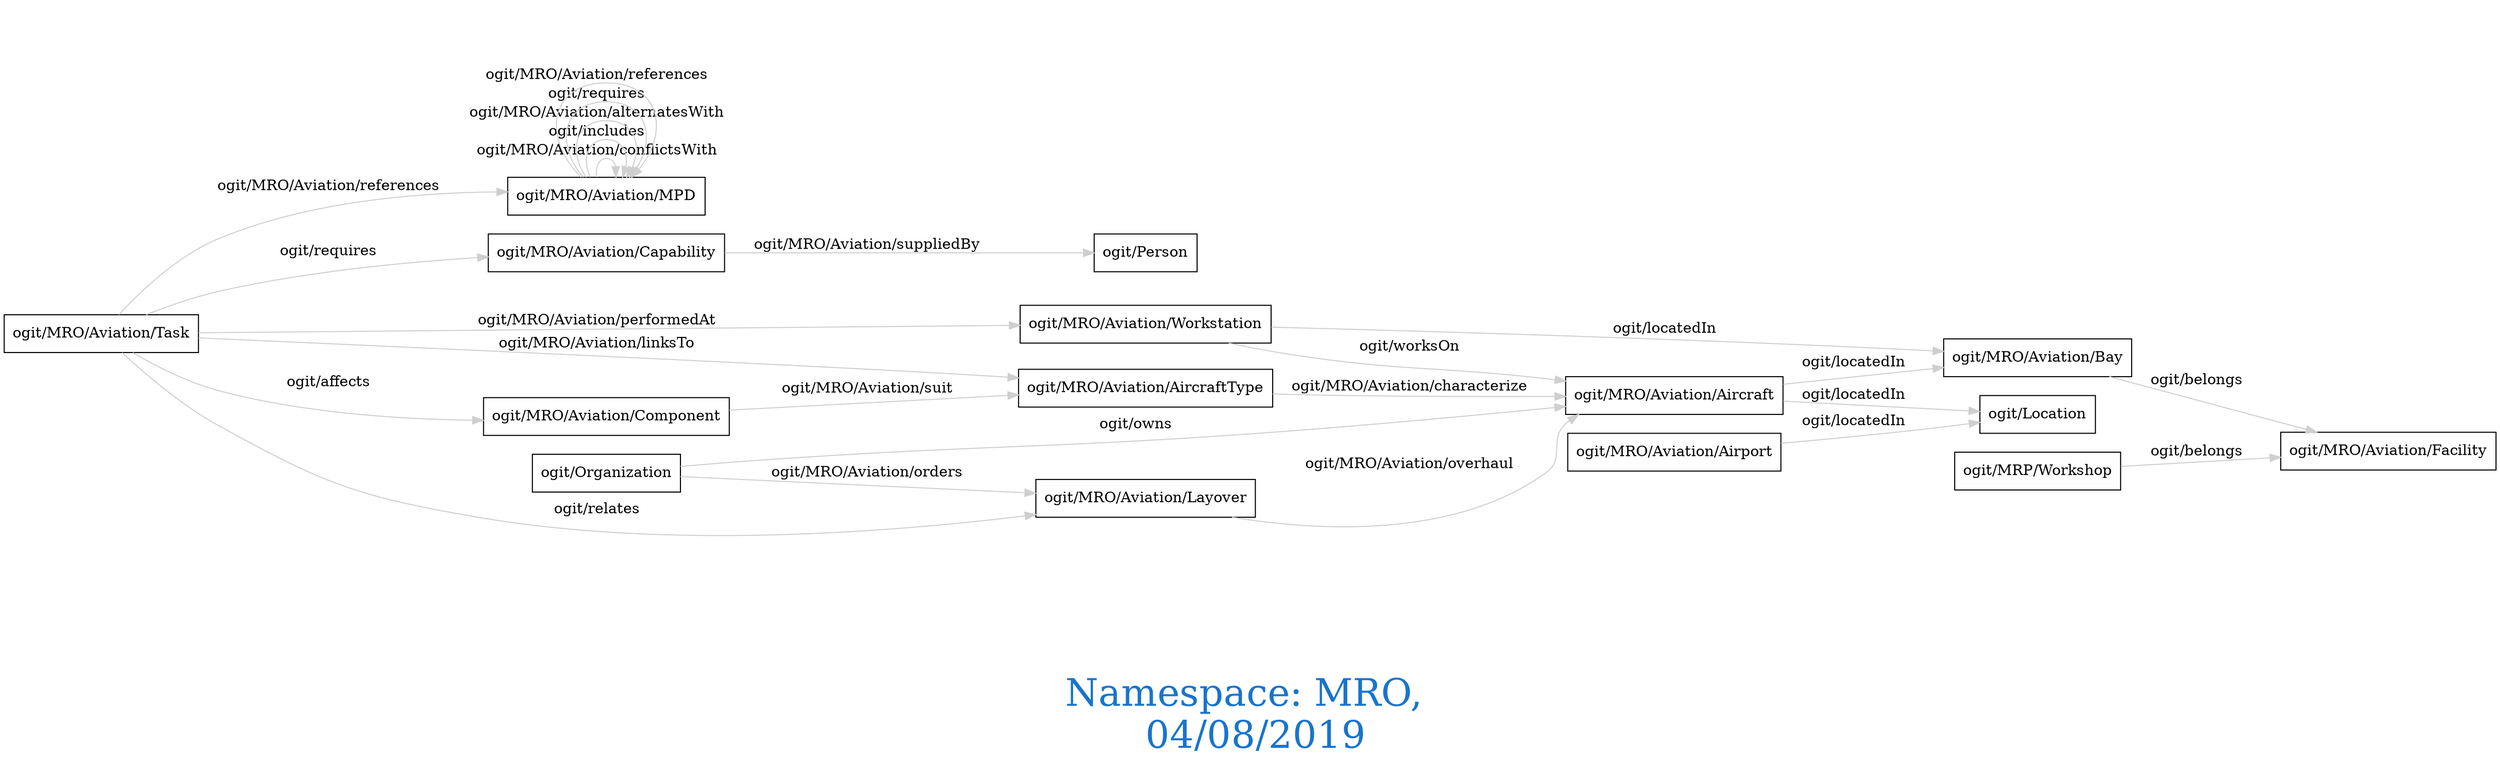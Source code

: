 digraph OGIT_ontology {
 graph [ rankdir= LR,fontsize = 36,
fontcolor= dodgerblue3,label = "\n\n\nNamespace: MRO, \n 04/08/2019"];
node[shape=polygon];
edge [  color="gray81"];

   "ogit/MRO/Aviation/MPD" -> "ogit/MRO/Aviation/MPD" [label="ogit/MRO/Aviation/conflictsWith    "];
   "ogit/MRO/Aviation/Capability" -> "ogit/Person" [label="ogit/MRO/Aviation/suppliedBy    "];
   "ogit/MRO/Aviation/Workstation" -> "ogit/MRO/Aviation/Aircraft" [label="ogit/worksOn    "];
   "ogit/MRO/Aviation/Task" -> "ogit/MRO/Aviation/AircraftType" [label="ogit/MRO/Aviation/linksTo    "];
   "ogit/MRO/Aviation/MPD" -> "ogit/MRO/Aviation/MPD" [label="ogit/includes    "];
   "ogit/MRO/Aviation/Layover" -> "ogit/MRO/Aviation/Aircraft" [label="ogit/MRO/Aviation/overhaul    "];
   "ogit/MRO/Aviation/MPD" -> "ogit/MRO/Aviation/MPD" [label="ogit/MRO/Aviation/alternatesWith    "];
   "ogit/MRO/Aviation/Aircraft" -> "ogit/Location" [label="ogit/locatedIn    "];
   "ogit/MRO/Aviation/Aircraft" -> "ogit/MRO/Aviation/Bay" [label="ogit/locatedIn    "];
   "ogit/MRO/Aviation/Airport" -> "ogit/Location" [label="ogit/locatedIn    "];
   "ogit/MRO/Aviation/Workstation" -> "ogit/MRO/Aviation/Bay" [label="ogit/locatedIn    "];
   "ogit/MRO/Aviation/Task" -> "ogit/MRO/Aviation/Component" [label="ogit/affects    "];
   "ogit/MRO/Aviation/AircraftType" -> "ogit/MRO/Aviation/Aircraft" [label="ogit/MRO/Aviation/characterize    "];
   "ogit/MRO/Aviation/MPD" -> "ogit/MRO/Aviation/MPD" [label="ogit/requires    "];
   "ogit/MRO/Aviation/Task" -> "ogit/MRO/Aviation/Capability" [label="ogit/requires    "];
   "ogit/Organization" -> "ogit/MRO/Aviation/Aircraft" [label="ogit/owns    "];
   "ogit/MRO/Aviation/Task" -> "ogit/MRO/Aviation/Workstation" [label="ogit/MRO/Aviation/performedAt    "];
   "ogit/MRO/Aviation/Bay" -> "ogit/MRO/Aviation/Facility" [label="ogit/belongs    "];
   "ogit/MRP/Workshop" -> "ogit/MRO/Aviation/Facility" [label="ogit/belongs    "];
   "ogit/MRO/Aviation/MPD" -> "ogit/MRO/Aviation/MPD" [label="ogit/MRO/Aviation/references    "];
   "ogit/MRO/Aviation/Task" -> "ogit/MRO/Aviation/MPD" [label="ogit/MRO/Aviation/references    "];
   "ogit/MRO/Aviation/Component" -> "ogit/MRO/Aviation/AircraftType" [label="ogit/MRO/Aviation/suit    "];
   "ogit/MRO/Aviation/Task" -> "ogit/MRO/Aviation/Layover" [label="ogit/relates    "];
   "ogit/Organization" -> "ogit/MRO/Aviation/Layover" [label="ogit/MRO/Aviation/orders    "];
}
